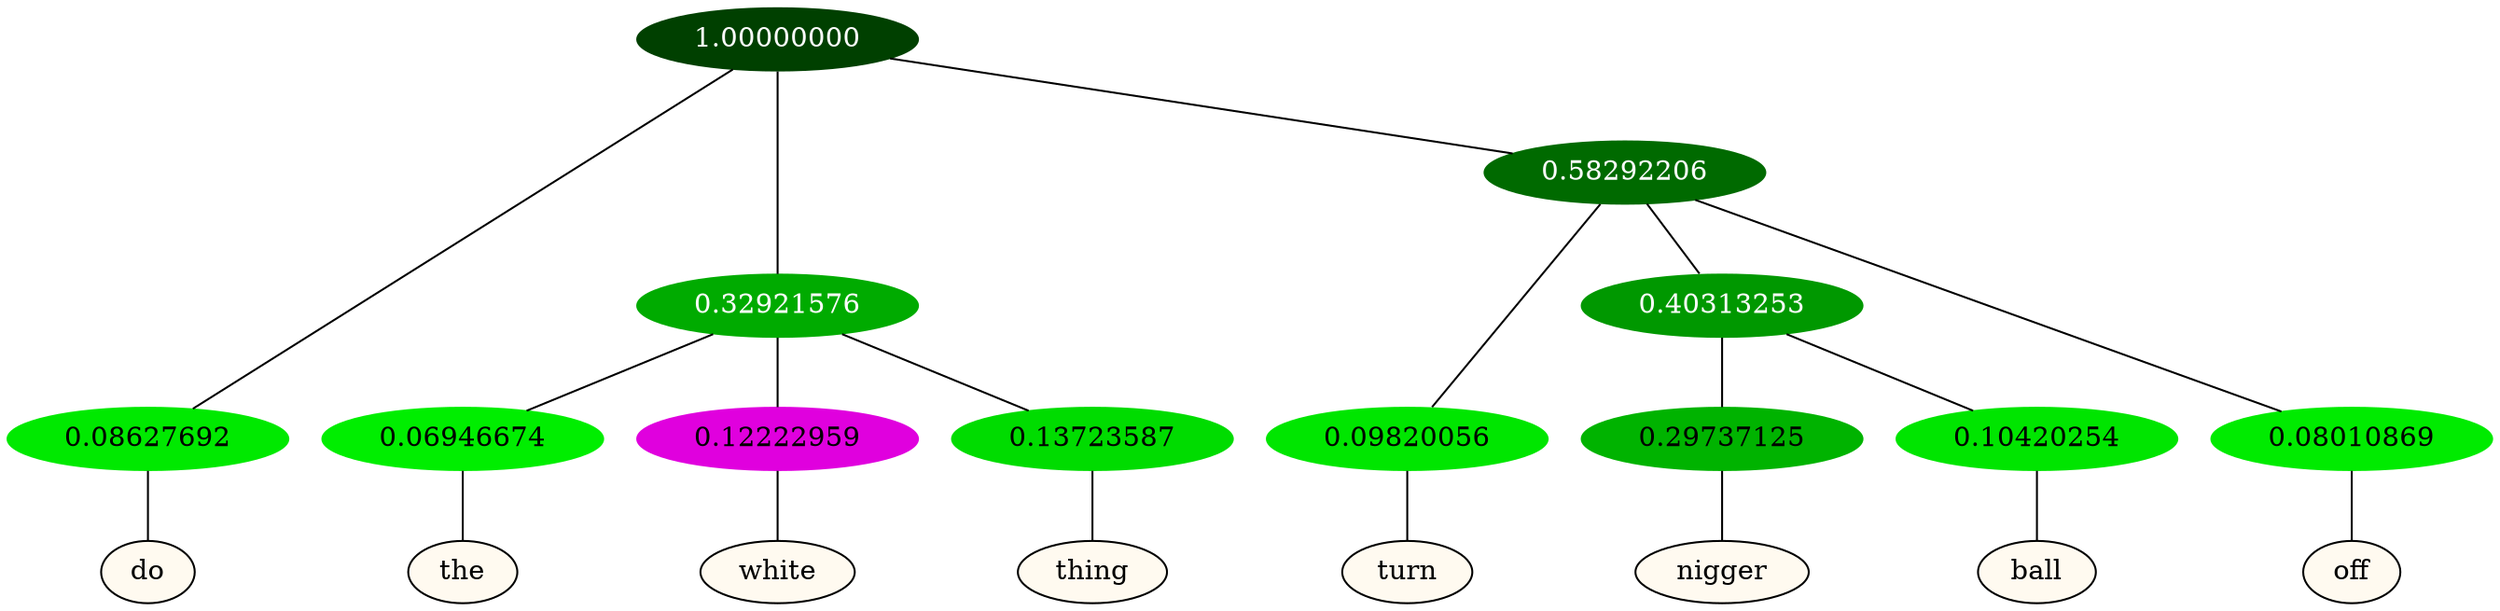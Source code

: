 graph {
	node [format=png height=0.15 nodesep=0.001 ordering=out overlap=prism overlap_scaling=0.01 ranksep=0.001 ratio=0.2 style=filled width=0.15]
	{
		rank=same
		a_w_1 [label=do color=black fillcolor=floralwhite style="filled,solid"]
		a_w_4 [label=the color=black fillcolor=floralwhite style="filled,solid"]
		a_w_5 [label=white color=black fillcolor=floralwhite style="filled,solid"]
		a_w_6 [label=thing color=black fillcolor=floralwhite style="filled,solid"]
		a_w_7 [label=turn color=black fillcolor=floralwhite style="filled,solid"]
		a_w_10 [label=nigger color=black fillcolor=floralwhite style="filled,solid"]
		a_w_11 [label=ball color=black fillcolor=floralwhite style="filled,solid"]
		a_w_9 [label=off color=black fillcolor=floralwhite style="filled,solid"]
	}
	a_n_1 -- a_w_1
	a_n_4 -- a_w_4
	a_n_5 -- a_w_5
	a_n_6 -- a_w_6
	a_n_7 -- a_w_7
	a_n_10 -- a_w_10
	a_n_11 -- a_w_11
	a_n_9 -- a_w_9
	{
		rank=same
		a_n_1 [label=0.08627692 color="0.334 1.000 0.914" fontcolor=black]
		a_n_4 [label=0.06946674 color="0.334 1.000 0.931" fontcolor=black]
		a_n_5 [label=0.12222959 color="0.835 1.000 0.878" fontcolor=black]
		a_n_6 [label=0.13723587 color="0.334 1.000 0.863" fontcolor=black]
		a_n_7 [label=0.09820056 color="0.334 1.000 0.902" fontcolor=black]
		a_n_10 [label=0.29737125 color="0.334 1.000 0.703" fontcolor=black]
		a_n_11 [label=0.10420254 color="0.334 1.000 0.896" fontcolor=black]
		a_n_9 [label=0.08010869 color="0.334 1.000 0.920" fontcolor=black]
	}
	a_n_0 [label=1.00000000 color="0.334 1.000 0.250" fontcolor=grey99]
	a_n_0 -- a_n_1
	a_n_2 [label=0.32921576 color="0.334 1.000 0.671" fontcolor=grey99]
	a_n_0 -- a_n_2
	a_n_3 [label=0.58292206 color="0.334 1.000 0.417" fontcolor=grey99]
	a_n_0 -- a_n_3
	a_n_2 -- a_n_4
	a_n_2 -- a_n_5
	a_n_2 -- a_n_6
	a_n_3 -- a_n_7
	a_n_8 [label=0.40313253 color="0.334 1.000 0.597" fontcolor=grey99]
	a_n_3 -- a_n_8
	a_n_3 -- a_n_9
	a_n_8 -- a_n_10
	a_n_8 -- a_n_11
}
